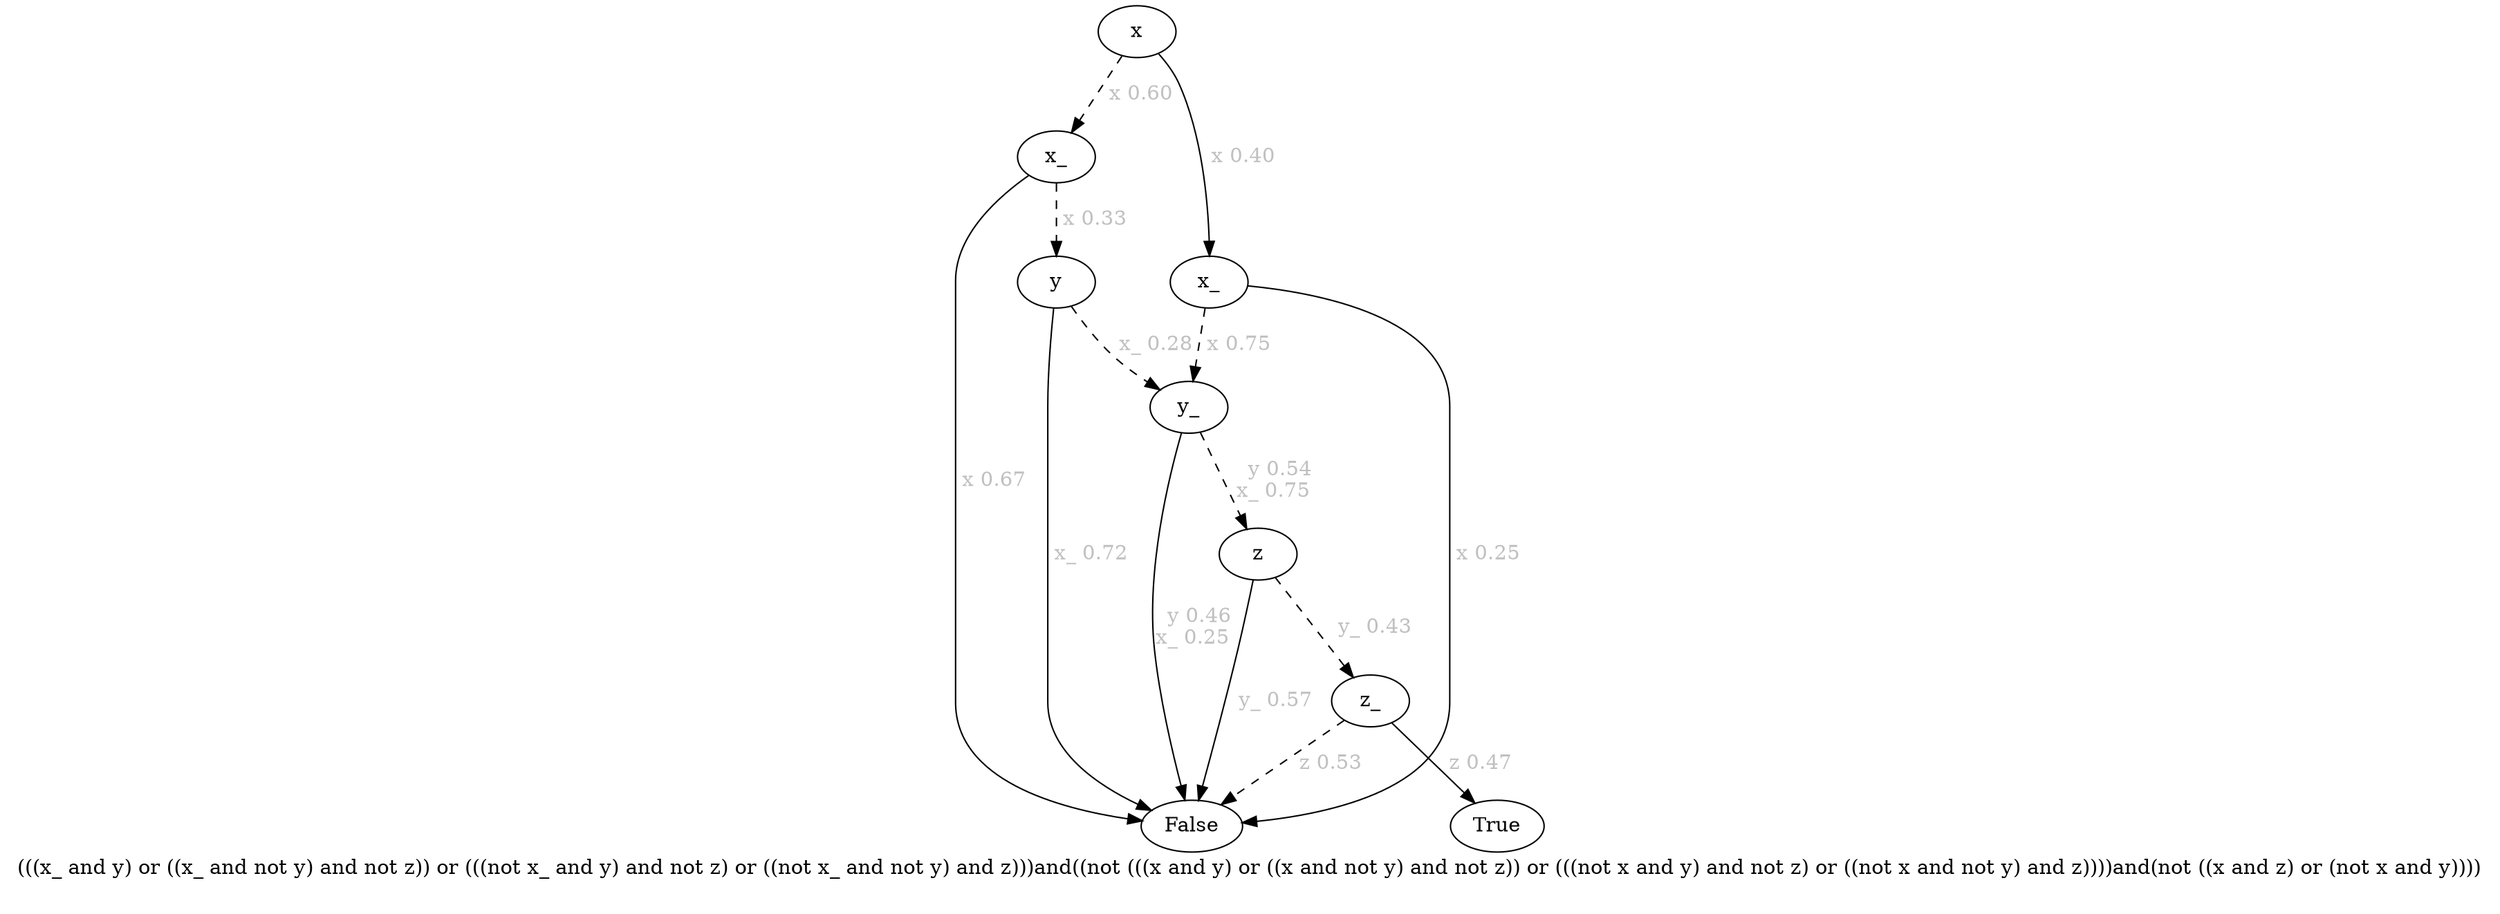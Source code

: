 digraph{
label="(((x_ and y) or ((x_ and not y) and not z)) or (((not x_ and y) and not z) or ((not x_ and not y) and z)))and((not (((x and y) or ((x and not y) and not z)) or (((not x and y) and not z) or ((not x and not y) and z))))and(not ((x and z) or (not x and y))))\n\n"
1697950990896[label=x]1697950991856[label="x_"]
1697950990896 -> 1697950991856[style=dashed label=" x 0.60\n" fontcolor = gray]
1697950992176[label="y"]
1697950991856 -> 1697950992176[style=dashed label=" x 0.33\n" fontcolor = gray]
1697950992496[label="y_"]
1697950992176 -> 1697950992496[style=dashed label=" x_ 0.28\n" fontcolor = gray]
1697950992816[label="z"]
1697950992496 -> 1697950992816[style=dashed label="  y 0.54\nx_ 0.75\n" fontcolor = gray]
1697950993136[label="z_"]
1697950992816 -> 1697950993136[style=dashed label=" y_ 0.43\n" fontcolor = gray]
1697950991536[label="False"]
1697950993136 -> 1697950991536[style=dashed label=" z 0.53\n" fontcolor = gray]
1697950991696[label="True"]
1697950993136 -> 1697950991696 [label=" z 0.47\n" fontcolor = gray]
1697950991536[label="False"]
1697950992816 -> 1697950991536 [label=" y_ 0.57\n" fontcolor = gray]
1697950991536[label="False"]
1697950992496 -> 1697950991536 [label="  y 0.46\nx_ 0.25\n" fontcolor = gray]
1697950991536[label="False"]
1697950992176 -> 1697950991536 [label=" x_ 0.72\n" fontcolor = gray]
1697950991536[label="False"]
1697950991856 -> 1697950991536 [label=" x 0.67\n" fontcolor = gray]
1697950992016[label="x_"]
1697950990896 -> 1697950992016 [label=" x 0.40\n" fontcolor = gray]
1697950992496[label="y_"]
1697950992016 -> 1697950992496[style=dashed label=" x 0.75\n" fontcolor = gray]
1697950991536[label="False"]
1697950992016 -> 1697950991536 [label=" x 0.25\n" fontcolor = gray]
}